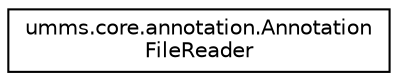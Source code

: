 digraph "Graphical Class Hierarchy"
{
  edge [fontname="Helvetica",fontsize="10",labelfontname="Helvetica",labelfontsize="10"];
  node [fontname="Helvetica",fontsize="10",shape=record];
  rankdir="LR";
  Node1 [label="umms.core.annotation.Annotation\lFileReader",height=0.2,width=0.4,color="black", fillcolor="white", style="filled",URL="$classumms_1_1core_1_1annotation_1_1_annotation_file_reader.html"];
}
